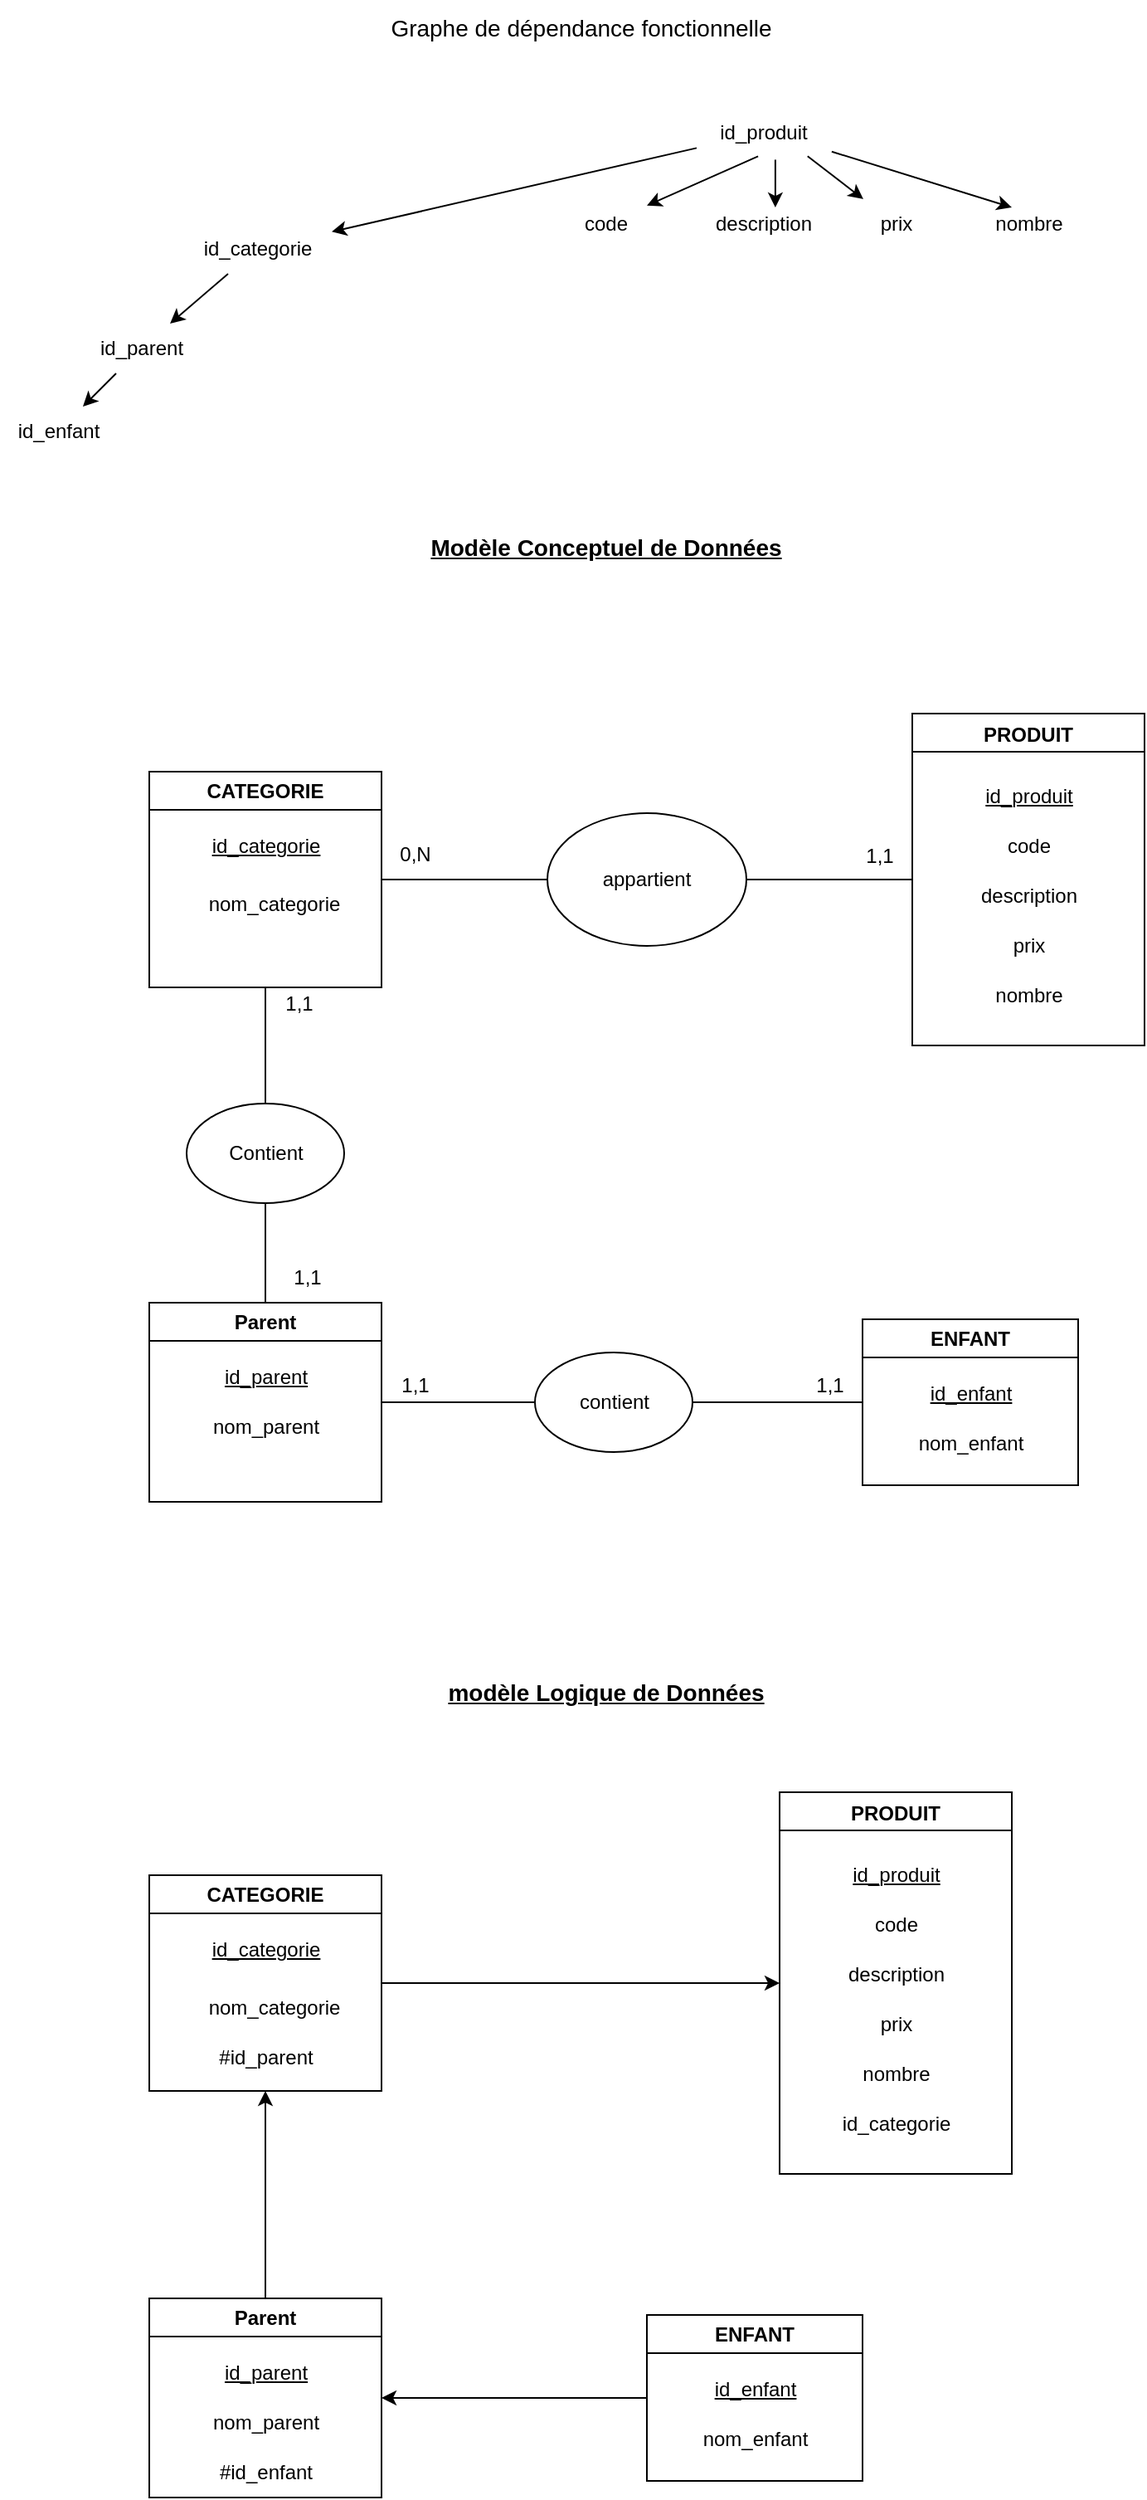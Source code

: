 <mxfile>
    <diagram id="TR_nUMRDtzbWLskJydqd" name="Page-1">
        <mxGraphModel dx="988" dy="470" grid="1" gridSize="10" guides="1" tooltips="1" connect="1" arrows="1" fold="1" page="1" pageScale="1" pageWidth="850" pageHeight="1100" math="0" shadow="0">
            <root>
                <mxCell id="0"/>
                <mxCell id="1" parent="0"/>
                <mxCell id="2" value="&lt;span style=&quot;font-size: 14px;&quot;&gt;Graphe de dépendance fonctionnelle&lt;br&gt;&lt;br&gt;&lt;/span&gt;" style="text;html=1;align=center;verticalAlign=middle;resizable=0;points=[];autosize=1;strokeColor=none;fillColor=none;" vertex="1" parent="1">
                    <mxGeometry x="245" y="5" width="250" height="50" as="geometry"/>
                </mxCell>
                <mxCell id="3" value="&lt;b&gt;&lt;u&gt;Modèle Conceptuel de Données&lt;/u&gt;&lt;/b&gt;" style="text;html=1;align=center;verticalAlign=middle;resizable=0;points=[];autosize=1;strokeColor=none;fillColor=none;fontSize=14;" vertex="1" parent="1">
                    <mxGeometry x="265" y="320" width="240" height="30" as="geometry"/>
                </mxCell>
                <mxCell id="4" value="&lt;font style=&quot;font-size: 12px;&quot;&gt;PRODUIT&lt;/font&gt;" style="swimlane;whiteSpace=wrap;html=1;fontSize=14;" vertex="1" parent="1">
                    <mxGeometry x="570" y="435" width="140" height="200" as="geometry"/>
                </mxCell>
                <mxCell id="6" value="&lt;u&gt;id_produit&lt;/u&gt;" style="text;html=1;align=center;verticalAlign=middle;resizable=0;points=[];autosize=1;strokeColor=none;fillColor=none;fontSize=12;" vertex="1" parent="4">
                    <mxGeometry x="30" y="35" width="80" height="30" as="geometry"/>
                </mxCell>
                <mxCell id="7" value="code" style="text;html=1;align=center;verticalAlign=middle;resizable=0;points=[];autosize=1;strokeColor=none;fillColor=none;fontSize=12;" vertex="1" parent="4">
                    <mxGeometry x="45" y="65" width="50" height="30" as="geometry"/>
                </mxCell>
                <mxCell id="8" value="description" style="text;html=1;align=center;verticalAlign=middle;resizable=0;points=[];autosize=1;strokeColor=none;fillColor=none;fontSize=12;" vertex="1" parent="4">
                    <mxGeometry x="30" y="95" width="80" height="30" as="geometry"/>
                </mxCell>
                <mxCell id="9" value="prix" style="text;html=1;align=center;verticalAlign=middle;resizable=0;points=[];autosize=1;strokeColor=none;fillColor=none;fontSize=12;" vertex="1" parent="4">
                    <mxGeometry x="50" y="125" width="40" height="30" as="geometry"/>
                </mxCell>
                <mxCell id="10" value="nombre" style="text;html=1;align=center;verticalAlign=middle;resizable=0;points=[];autosize=1;strokeColor=none;fillColor=none;fontSize=12;" vertex="1" parent="4">
                    <mxGeometry x="40" y="155" width="60" height="30" as="geometry"/>
                </mxCell>
                <mxCell id="11" value="CATEGORIE" style="swimlane;whiteSpace=wrap;html=1;fontSize=12;" vertex="1" parent="1">
                    <mxGeometry x="110" y="470" width="140" height="130" as="geometry"/>
                </mxCell>
                <mxCell id="12" value="&lt;u&gt;id_categorie&lt;/u&gt;" style="text;html=1;align=center;verticalAlign=middle;resizable=0;points=[];autosize=1;strokeColor=none;fillColor=none;fontSize=12;" vertex="1" parent="11">
                    <mxGeometry x="25" y="30" width="90" height="30" as="geometry"/>
                </mxCell>
                <mxCell id="44" value="nom_categorie" style="text;html=1;align=center;verticalAlign=middle;resizable=0;points=[];autosize=1;strokeColor=none;fillColor=none;fontSize=12;" vertex="1" parent="11">
                    <mxGeometry x="25" y="65" width="100" height="30" as="geometry"/>
                </mxCell>
                <mxCell id="13" value="id_produit" style="text;html=1;align=center;verticalAlign=middle;resizable=0;points=[];autosize=1;strokeColor=none;fillColor=none;fontSize=12;" vertex="1" parent="1">
                    <mxGeometry x="440" y="70" width="80" height="30" as="geometry"/>
                </mxCell>
                <mxCell id="14" value="code" style="text;html=1;align=center;verticalAlign=middle;resizable=0;points=[];autosize=1;strokeColor=none;fillColor=none;fontSize=12;" vertex="1" parent="1">
                    <mxGeometry x="360" y="125" width="50" height="30" as="geometry"/>
                </mxCell>
                <mxCell id="15" value="description" style="text;html=1;align=center;verticalAlign=middle;resizable=0;points=[];autosize=1;strokeColor=none;fillColor=none;fontSize=12;" vertex="1" parent="1">
                    <mxGeometry x="440" y="125" width="80" height="30" as="geometry"/>
                </mxCell>
                <mxCell id="16" value="prix" style="text;html=1;align=center;verticalAlign=middle;resizable=0;points=[];autosize=1;strokeColor=none;fillColor=none;fontSize=12;" vertex="1" parent="1">
                    <mxGeometry x="540" y="125" width="40" height="30" as="geometry"/>
                </mxCell>
                <mxCell id="17" value="nombre" style="text;html=1;align=center;verticalAlign=middle;resizable=0;points=[];autosize=1;strokeColor=none;fillColor=none;fontSize=12;" vertex="1" parent="1">
                    <mxGeometry x="610" y="125" width="60" height="30" as="geometry"/>
                </mxCell>
                <mxCell id="18" value="id_categorie" style="text;html=1;align=center;verticalAlign=middle;resizable=0;points=[];autosize=1;strokeColor=none;fillColor=none;fontSize=12;" vertex="1" parent="1">
                    <mxGeometry x="130" y="140" width="90" height="30" as="geometry"/>
                </mxCell>
                <mxCell id="19" value="id_parent" style="text;html=1;align=center;verticalAlign=middle;resizable=0;points=[];autosize=1;strokeColor=none;fillColor=none;fontSize=12;" vertex="1" parent="1">
                    <mxGeometry x="70" y="200" width="70" height="30" as="geometry"/>
                </mxCell>
                <mxCell id="20" value="id_enfant" style="text;html=1;align=center;verticalAlign=middle;resizable=0;points=[];autosize=1;strokeColor=none;fillColor=none;fontSize=12;" vertex="1" parent="1">
                    <mxGeometry x="20" y="250" width="70" height="30" as="geometry"/>
                </mxCell>
                <mxCell id="21" value="" style="endArrow=classic;html=1;fontSize=12;exitX=0.463;exitY=0.972;exitDx=0;exitDy=0;exitPerimeter=0;" edge="1" parent="1" source="13" target="14">
                    <mxGeometry width="50" height="50" relative="1" as="geometry">
                        <mxPoint x="480" y="280" as="sourcePoint"/>
                        <mxPoint x="530" y="230" as="targetPoint"/>
                    </mxGeometry>
                </mxCell>
                <mxCell id="22" value="" style="endArrow=classic;html=1;fontSize=12;exitX=0.593;exitY=1.041;exitDx=0;exitDy=0;exitPerimeter=0;entryX=0.593;entryY=0.167;entryDx=0;entryDy=0;entryPerimeter=0;" edge="1" parent="1" source="13" target="15">
                    <mxGeometry width="50" height="50" relative="1" as="geometry">
                        <mxPoint x="480" y="280" as="sourcePoint"/>
                        <mxPoint x="530" y="230" as="targetPoint"/>
                    </mxGeometry>
                </mxCell>
                <mxCell id="23" value="" style="endArrow=classic;html=1;fontSize=12;exitX=0.836;exitY=0.972;exitDx=0;exitDy=0;exitPerimeter=0;" edge="1" parent="1" source="13" target="16">
                    <mxGeometry width="50" height="50" relative="1" as="geometry">
                        <mxPoint x="480" y="280" as="sourcePoint"/>
                        <mxPoint x="530" y="230" as="targetPoint"/>
                    </mxGeometry>
                </mxCell>
                <mxCell id="24" value="" style="endArrow=classic;html=1;fontSize=12;exitX=1.018;exitY=0.879;exitDx=0;exitDy=0;exitPerimeter=0;" edge="1" parent="1" source="13">
                    <mxGeometry width="50" height="50" relative="1" as="geometry">
                        <mxPoint x="480" y="280" as="sourcePoint"/>
                        <mxPoint x="630" y="130" as="targetPoint"/>
                    </mxGeometry>
                </mxCell>
                <mxCell id="25" value="" style="endArrow=classic;html=1;fontSize=12;" edge="1" parent="1" source="13" target="18">
                    <mxGeometry width="50" height="50" relative="1" as="geometry">
                        <mxPoint x="480" y="280" as="sourcePoint"/>
                        <mxPoint x="530" y="230" as="targetPoint"/>
                    </mxGeometry>
                </mxCell>
                <mxCell id="26" value="" style="endArrow=classic;html=1;fontSize=12;" edge="1" parent="1" source="18" target="19">
                    <mxGeometry width="50" height="50" relative="1" as="geometry">
                        <mxPoint x="480" y="280" as="sourcePoint"/>
                        <mxPoint x="530" y="230" as="targetPoint"/>
                    </mxGeometry>
                </mxCell>
                <mxCell id="27" value="" style="endArrow=classic;html=1;fontSize=12;" edge="1" parent="1" source="19" target="20">
                    <mxGeometry width="50" height="50" relative="1" as="geometry">
                        <mxPoint x="480" y="280" as="sourcePoint"/>
                        <mxPoint x="530" y="230" as="targetPoint"/>
                    </mxGeometry>
                </mxCell>
                <mxCell id="28" value="appartient" style="ellipse;whiteSpace=wrap;html=1;fontSize=12;" vertex="1" parent="1">
                    <mxGeometry x="350" y="495" width="120" height="80" as="geometry"/>
                </mxCell>
                <mxCell id="29" value="Parent" style="swimlane;whiteSpace=wrap;html=1;fontSize=12;" vertex="1" parent="1">
                    <mxGeometry x="110" y="790" width="140" height="120" as="geometry"/>
                </mxCell>
                <mxCell id="34" value="nom_parent" style="text;html=1;align=center;verticalAlign=middle;resizable=0;points=[];autosize=1;strokeColor=none;fillColor=none;fontSize=12;" vertex="1" parent="29">
                    <mxGeometry x="25" y="60" width="90" height="30" as="geometry"/>
                </mxCell>
                <mxCell id="33" value="&lt;u&gt;id_parent&lt;/u&gt;" style="text;html=1;align=center;verticalAlign=middle;resizable=0;points=[];autosize=1;strokeColor=none;fillColor=none;fontSize=12;" vertex="1" parent="29">
                    <mxGeometry x="35" y="30" width="70" height="30" as="geometry"/>
                </mxCell>
                <mxCell id="30" value="Contient" style="ellipse;whiteSpace=wrap;html=1;fontSize=12;" vertex="1" parent="1">
                    <mxGeometry x="132.5" y="670" width="95" height="60" as="geometry"/>
                </mxCell>
                <mxCell id="31" value="ENFANT" style="swimlane;whiteSpace=wrap;html=1;fontSize=12;" vertex="1" parent="1">
                    <mxGeometry x="540" y="800" width="130" height="100" as="geometry"/>
                </mxCell>
                <mxCell id="35" value="&lt;u&gt;id_enfant&lt;/u&gt;" style="text;html=1;align=center;verticalAlign=middle;resizable=0;points=[];autosize=1;strokeColor=none;fillColor=none;fontSize=12;" vertex="1" parent="31">
                    <mxGeometry x="30" y="30" width="70" height="30" as="geometry"/>
                </mxCell>
                <mxCell id="36" value="nom_enfant" style="text;html=1;align=center;verticalAlign=middle;resizable=0;points=[];autosize=1;strokeColor=none;fillColor=none;fontSize=12;" vertex="1" parent="31">
                    <mxGeometry x="20" y="60" width="90" height="30" as="geometry"/>
                </mxCell>
                <mxCell id="32" value="contient" style="ellipse;whiteSpace=wrap;html=1;fontSize=12;" vertex="1" parent="1">
                    <mxGeometry x="342.5" y="820" width="95" height="60" as="geometry"/>
                </mxCell>
                <mxCell id="38" value="" style="endArrow=none;html=1;fontSize=12;entryX=0.5;entryY=1;entryDx=0;entryDy=0;exitX=0.5;exitY=0;exitDx=0;exitDy=0;" edge="1" parent="1" source="30" target="11">
                    <mxGeometry width="50" height="50" relative="1" as="geometry">
                        <mxPoint x="480" y="1000" as="sourcePoint"/>
                        <mxPoint x="530" y="950" as="targetPoint"/>
                    </mxGeometry>
                </mxCell>
                <mxCell id="39" value="" style="endArrow=none;html=1;fontSize=12;entryX=0.5;entryY=1;entryDx=0;entryDy=0;exitX=0.5;exitY=0;exitDx=0;exitDy=0;" edge="1" parent="1" source="29" target="30">
                    <mxGeometry width="50" height="50" relative="1" as="geometry">
                        <mxPoint x="480" y="1000" as="sourcePoint"/>
                        <mxPoint x="530" y="950" as="targetPoint"/>
                    </mxGeometry>
                </mxCell>
                <mxCell id="40" value="" style="endArrow=none;html=1;fontSize=12;entryX=0;entryY=0.5;entryDx=0;entryDy=0;exitX=1;exitY=0.5;exitDx=0;exitDy=0;" edge="1" parent="1" source="32" target="31">
                    <mxGeometry width="50" height="50" relative="1" as="geometry">
                        <mxPoint x="480" y="1000" as="sourcePoint"/>
                        <mxPoint x="530" y="950" as="targetPoint"/>
                    </mxGeometry>
                </mxCell>
                <mxCell id="41" value="" style="endArrow=none;html=1;fontSize=12;entryX=1;entryY=0.5;entryDx=0;entryDy=0;exitX=0;exitY=0.5;exitDx=0;exitDy=0;" edge="1" parent="1" source="32" target="29">
                    <mxGeometry width="50" height="50" relative="1" as="geometry">
                        <mxPoint x="480" y="1000" as="sourcePoint"/>
                        <mxPoint x="530" y="950" as="targetPoint"/>
                    </mxGeometry>
                </mxCell>
                <mxCell id="42" value="" style="endArrow=none;html=1;fontSize=12;exitX=1;exitY=0.5;exitDx=0;exitDy=0;entryX=0;entryY=0.5;entryDx=0;entryDy=0;" edge="1" parent="1" source="11" target="28">
                    <mxGeometry width="50" height="50" relative="1" as="geometry">
                        <mxPoint x="300" y="820" as="sourcePoint"/>
                        <mxPoint x="350" y="770" as="targetPoint"/>
                    </mxGeometry>
                </mxCell>
                <mxCell id="43" value="" style="endArrow=none;html=1;fontSize=12;exitX=1;exitY=0.5;exitDx=0;exitDy=0;entryX=0;entryY=0.5;entryDx=0;entryDy=0;" edge="1" parent="1" source="28" target="4">
                    <mxGeometry width="50" height="50" relative="1" as="geometry">
                        <mxPoint x="480" y="900" as="sourcePoint"/>
                        <mxPoint x="530" y="785" as="targetPoint"/>
                    </mxGeometry>
                </mxCell>
                <mxCell id="45" value="&lt;font style=&quot;font-size: 14px;&quot;&gt;&lt;b&gt;&lt;u&gt;modèle Logique de Données&lt;/u&gt;&lt;/b&gt;&lt;/font&gt;" style="text;html=1;align=center;verticalAlign=middle;resizable=0;points=[];autosize=1;strokeColor=none;fillColor=none;fontSize=12;" vertex="1" parent="1">
                    <mxGeometry x="280" y="1010" width="210" height="30" as="geometry"/>
                </mxCell>
                <mxCell id="46" value="&lt;font style=&quot;font-size: 12px;&quot;&gt;PRODUIT&lt;/font&gt;" style="swimlane;whiteSpace=wrap;html=1;fontSize=14;" vertex="1" parent="1">
                    <mxGeometry x="490" y="1085" width="140" height="230" as="geometry"/>
                </mxCell>
                <mxCell id="47" value="&lt;u&gt;id_produit&lt;/u&gt;" style="text;html=1;align=center;verticalAlign=middle;resizable=0;points=[];autosize=1;strokeColor=none;fillColor=none;fontSize=12;" vertex="1" parent="46">
                    <mxGeometry x="30" y="35" width="80" height="30" as="geometry"/>
                </mxCell>
                <mxCell id="48" value="code" style="text;html=1;align=center;verticalAlign=middle;resizable=0;points=[];autosize=1;strokeColor=none;fillColor=none;fontSize=12;" vertex="1" parent="46">
                    <mxGeometry x="45" y="65" width="50" height="30" as="geometry"/>
                </mxCell>
                <mxCell id="49" value="description" style="text;html=1;align=center;verticalAlign=middle;resizable=0;points=[];autosize=1;strokeColor=none;fillColor=none;fontSize=12;" vertex="1" parent="46">
                    <mxGeometry x="30" y="95" width="80" height="30" as="geometry"/>
                </mxCell>
                <mxCell id="50" value="prix" style="text;html=1;align=center;verticalAlign=middle;resizable=0;points=[];autosize=1;strokeColor=none;fillColor=none;fontSize=12;" vertex="1" parent="46">
                    <mxGeometry x="50" y="125" width="40" height="30" as="geometry"/>
                </mxCell>
                <mxCell id="51" value="nombre" style="text;html=1;align=center;verticalAlign=middle;resizable=0;points=[];autosize=1;strokeColor=none;fillColor=none;fontSize=12;" vertex="1" parent="46">
                    <mxGeometry x="40" y="155" width="60" height="30" as="geometry"/>
                </mxCell>
                <mxCell id="83" value="id_categorie" style="text;html=1;align=center;verticalAlign=middle;resizable=0;points=[];autosize=1;strokeColor=none;fillColor=none;fontSize=12;" vertex="1" parent="46">
                    <mxGeometry x="25" y="185" width="90" height="30" as="geometry"/>
                </mxCell>
                <mxCell id="52" value="CATEGORIE" style="swimlane;whiteSpace=wrap;html=1;fontSize=12;" vertex="1" parent="1">
                    <mxGeometry x="110" y="1135" width="140" height="130" as="geometry"/>
                </mxCell>
                <mxCell id="53" value="&lt;u&gt;id_categorie&lt;/u&gt;" style="text;html=1;align=center;verticalAlign=middle;resizable=0;points=[];autosize=1;strokeColor=none;fillColor=none;fontSize=12;" vertex="1" parent="52">
                    <mxGeometry x="25" y="30" width="90" height="30" as="geometry"/>
                </mxCell>
                <mxCell id="54" value="nom_categorie" style="text;html=1;align=center;verticalAlign=middle;resizable=0;points=[];autosize=1;strokeColor=none;fillColor=none;fontSize=12;" vertex="1" parent="52">
                    <mxGeometry x="25" y="65" width="100" height="30" as="geometry"/>
                </mxCell>
                <mxCell id="77" value="#id_parent" style="text;html=1;align=center;verticalAlign=middle;resizable=0;points=[];autosize=1;strokeColor=none;fillColor=none;fontSize=12;" vertex="1" parent="52">
                    <mxGeometry x="30" y="95" width="80" height="30" as="geometry"/>
                </mxCell>
                <mxCell id="56" value="Parent" style="swimlane;whiteSpace=wrap;html=1;fontSize=12;" vertex="1" parent="1">
                    <mxGeometry x="110" y="1390" width="140" height="120" as="geometry"/>
                </mxCell>
                <mxCell id="57" value="nom_parent" style="text;html=1;align=center;verticalAlign=middle;resizable=0;points=[];autosize=1;strokeColor=none;fillColor=none;fontSize=12;" vertex="1" parent="56">
                    <mxGeometry x="25" y="60" width="90" height="30" as="geometry"/>
                </mxCell>
                <mxCell id="58" value="&lt;u&gt;id_parent&lt;/u&gt;" style="text;html=1;align=center;verticalAlign=middle;resizable=0;points=[];autosize=1;strokeColor=none;fillColor=none;fontSize=12;" vertex="1" parent="56">
                    <mxGeometry x="35" y="30" width="70" height="30" as="geometry"/>
                </mxCell>
                <mxCell id="78" value="#id_enfant" style="text;html=1;align=center;verticalAlign=middle;resizable=0;points=[];autosize=1;strokeColor=none;fillColor=none;fontSize=12;" vertex="1" parent="56">
                    <mxGeometry x="30" y="90" width="80" height="30" as="geometry"/>
                </mxCell>
                <mxCell id="60" value="ENFANT" style="swimlane;whiteSpace=wrap;html=1;fontSize=12;" vertex="1" parent="1">
                    <mxGeometry x="410" y="1400" width="130" height="100" as="geometry"/>
                </mxCell>
                <mxCell id="61" value="&lt;u&gt;id_enfant&lt;/u&gt;" style="text;html=1;align=center;verticalAlign=middle;resizable=0;points=[];autosize=1;strokeColor=none;fillColor=none;fontSize=12;" vertex="1" parent="60">
                    <mxGeometry x="30" y="30" width="70" height="30" as="geometry"/>
                </mxCell>
                <mxCell id="62" value="nom_enfant" style="text;html=1;align=center;verticalAlign=middle;resizable=0;points=[];autosize=1;strokeColor=none;fillColor=none;fontSize=12;" vertex="1" parent="60">
                    <mxGeometry x="20" y="60" width="90" height="30" as="geometry"/>
                </mxCell>
                <mxCell id="70" value="&lt;font style=&quot;font-size: 12px;&quot;&gt;1,1&lt;/font&gt;" style="text;html=1;align=center;verticalAlign=middle;resizable=0;points=[];autosize=1;strokeColor=none;fillColor=none;fontSize=14;" vertex="1" parent="1">
                    <mxGeometry x="530" y="505" width="40" height="30" as="geometry"/>
                </mxCell>
                <mxCell id="71" value="0,N" style="text;html=1;align=center;verticalAlign=middle;resizable=0;points=[];autosize=1;strokeColor=none;fillColor=none;fontSize=12;" vertex="1" parent="1">
                    <mxGeometry x="250" y="505" width="40" height="30" as="geometry"/>
                </mxCell>
                <mxCell id="72" value="1,1" style="text;html=1;align=center;verticalAlign=middle;resizable=0;points=[];autosize=1;strokeColor=none;fillColor=none;fontSize=12;" vertex="1" parent="1">
                    <mxGeometry x="180" y="595" width="40" height="30" as="geometry"/>
                </mxCell>
                <mxCell id="73" value="1,1" style="text;html=1;align=center;verticalAlign=middle;resizable=0;points=[];autosize=1;strokeColor=none;fillColor=none;fontSize=12;" vertex="1" parent="1">
                    <mxGeometry x="185" y="760" width="40" height="30" as="geometry"/>
                </mxCell>
                <mxCell id="74" value="1,1" style="text;html=1;align=center;verticalAlign=middle;resizable=0;points=[];autosize=1;strokeColor=none;fillColor=none;fontSize=12;" vertex="1" parent="1">
                    <mxGeometry x="250" y="825" width="40" height="30" as="geometry"/>
                </mxCell>
                <mxCell id="75" value="1,1" style="text;html=1;align=center;verticalAlign=middle;resizable=0;points=[];autosize=1;strokeColor=none;fillColor=none;fontSize=12;" vertex="1" parent="1">
                    <mxGeometry x="500" y="825" width="40" height="30" as="geometry"/>
                </mxCell>
                <mxCell id="80" value="" style="endArrow=classic;html=1;fontSize=12;entryX=0.5;entryY=1;entryDx=0;entryDy=0;" edge="1" parent="1" source="56" target="52">
                    <mxGeometry width="50" height="50" relative="1" as="geometry">
                        <mxPoint x="470" y="1400" as="sourcePoint"/>
                        <mxPoint x="520" y="1350" as="targetPoint"/>
                    </mxGeometry>
                </mxCell>
                <mxCell id="81" value="" style="endArrow=classic;html=1;fontSize=12;exitX=0;exitY=0.5;exitDx=0;exitDy=0;entryX=1;entryY=0.5;entryDx=0;entryDy=0;" edge="1" parent="1" source="60" target="56">
                    <mxGeometry width="50" height="50" relative="1" as="geometry">
                        <mxPoint x="470" y="1400" as="sourcePoint"/>
                        <mxPoint x="520" y="1350" as="targetPoint"/>
                    </mxGeometry>
                </mxCell>
                <mxCell id="82" value="" style="endArrow=classic;html=1;fontSize=12;exitX=1;exitY=0.5;exitDx=0;exitDy=0;entryX=0;entryY=0.5;entryDx=0;entryDy=0;" edge="1" parent="1" source="52" target="46">
                    <mxGeometry width="50" height="50" relative="1" as="geometry">
                        <mxPoint x="360" y="1210" as="sourcePoint"/>
                        <mxPoint x="410" y="1160" as="targetPoint"/>
                    </mxGeometry>
                </mxCell>
            </root>
        </mxGraphModel>
    </diagram>
</mxfile>